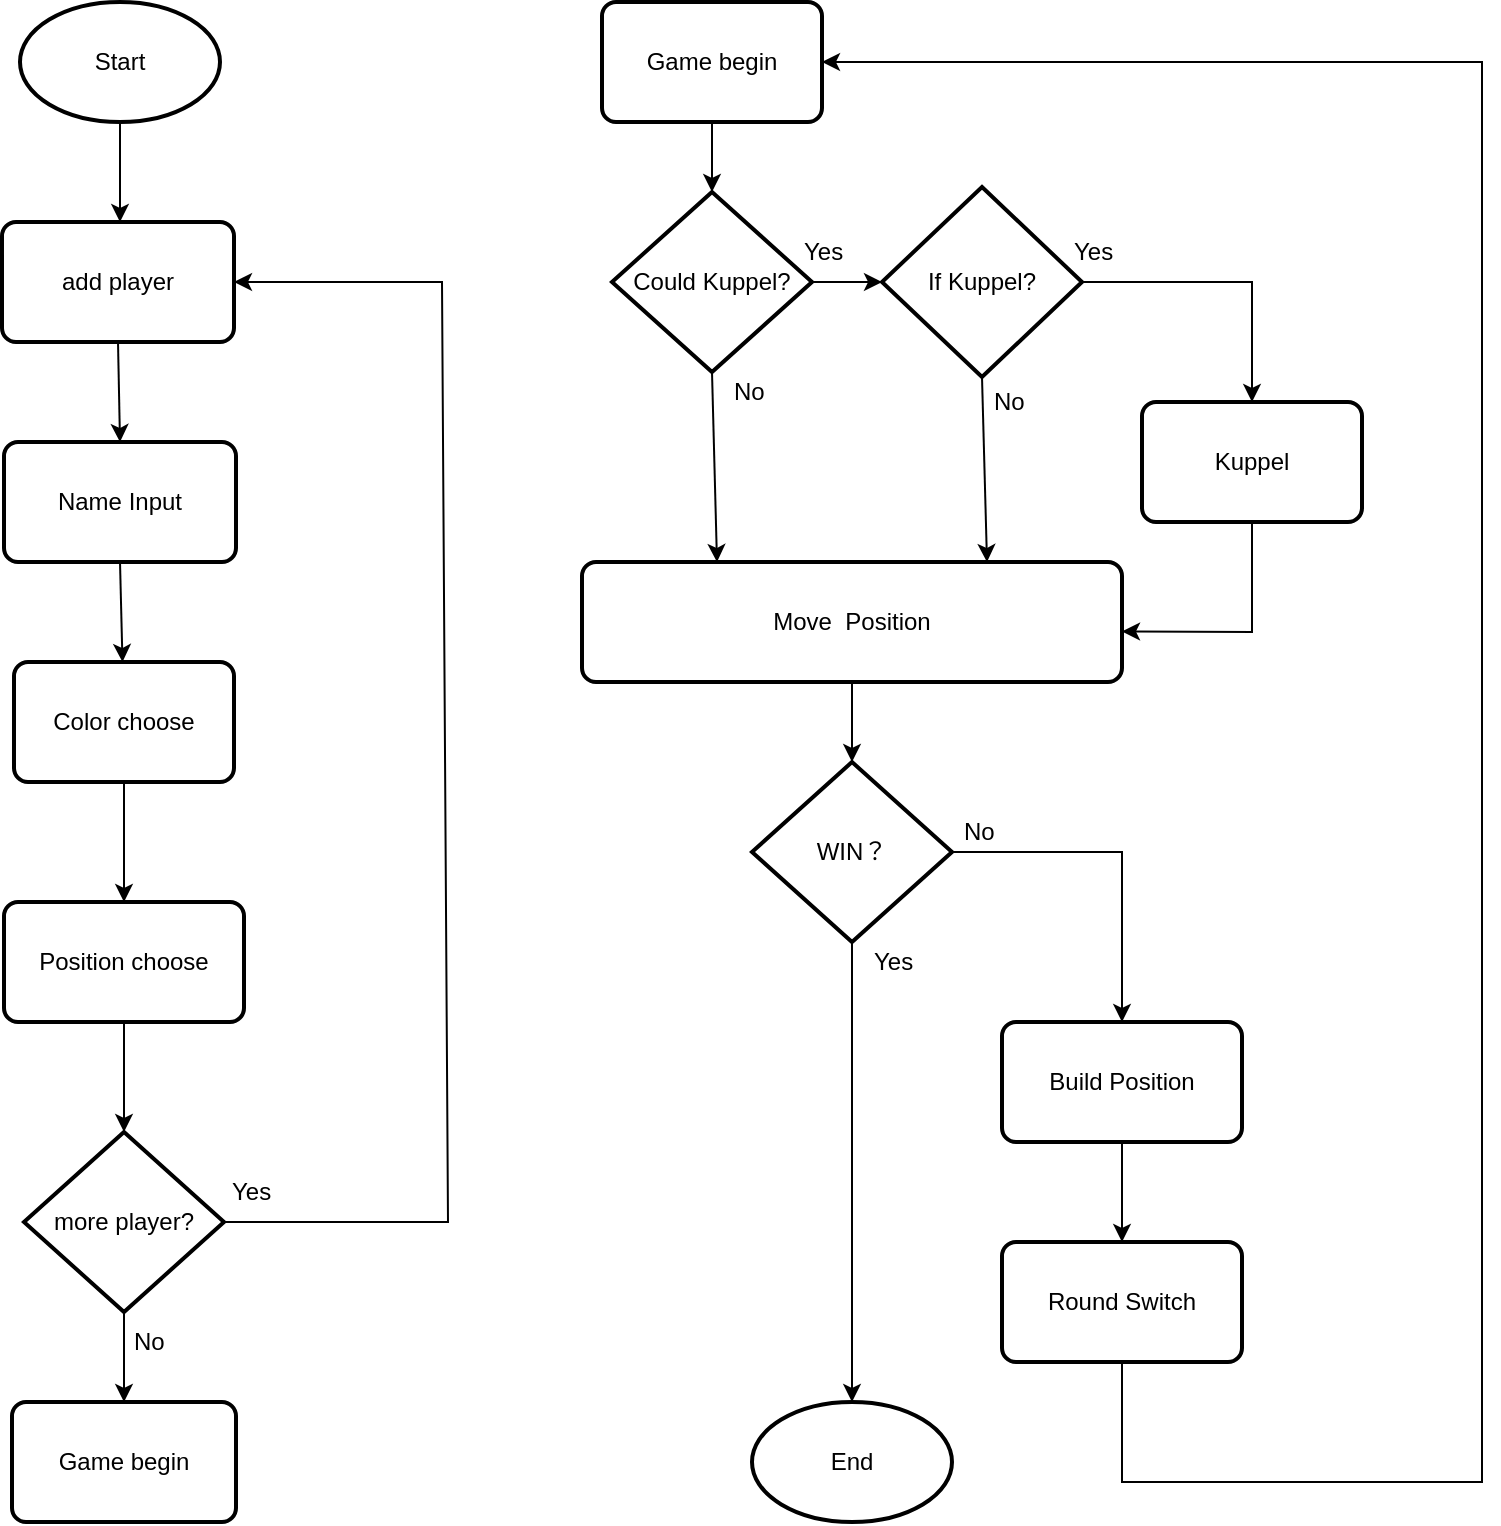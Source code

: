 <mxfile version="21.3.0" type="device">
  <diagram name="第 1 页" id="CuJCkMHVcypl9i5bxJtM">
    <mxGraphModel dx="1593" dy="787" grid="1" gridSize="10" guides="1" tooltips="1" connect="1" arrows="1" fold="1" page="1" pageScale="1" pageWidth="827" pageHeight="1169" math="0" shadow="0">
      <root>
        <mxCell id="0" />
        <mxCell id="1" parent="0" />
        <mxCell id="KW4fXr90oI_FPSO1z6JW-1" value="Start" style="strokeWidth=2;html=1;shape=mxgraph.flowchart.start_1;whiteSpace=wrap;" parent="1" vertex="1">
          <mxGeometry x="49" y="20" width="100" height="60" as="geometry" />
        </mxCell>
        <mxCell id="KW4fXr90oI_FPSO1z6JW-3" value="" style="endArrow=classic;html=1;rounded=0;exitX=0.5;exitY=1;exitDx=0;exitDy=0;exitPerimeter=0;" parent="1" source="KW4fXr90oI_FPSO1z6JW-1" edge="1">
          <mxGeometry width="50" height="50" relative="1" as="geometry">
            <mxPoint x="119" y="340" as="sourcePoint" />
            <mxPoint x="99" y="130" as="targetPoint" />
          </mxGeometry>
        </mxCell>
        <mxCell id="KW4fXr90oI_FPSO1z6JW-4" value="add player" style="rounded=1;whiteSpace=wrap;html=1;absoluteArcSize=1;arcSize=14;strokeWidth=2;" parent="1" vertex="1">
          <mxGeometry x="40" y="130" width="116" height="60" as="geometry" />
        </mxCell>
        <mxCell id="KW4fXr90oI_FPSO1z6JW-5" value="" style="endArrow=classic;html=1;rounded=0;exitX=0.5;exitY=1;exitDx=0;exitDy=0;entryX=0.5;entryY=0;entryDx=0;entryDy=0;" parent="1" source="KW4fXr90oI_FPSO1z6JW-4" target="KW4fXr90oI_FPSO1z6JW-6" edge="1">
          <mxGeometry width="50" height="50" relative="1" as="geometry">
            <mxPoint x="119" y="340" as="sourcePoint" />
            <mxPoint x="101" y="240" as="targetPoint" />
          </mxGeometry>
        </mxCell>
        <mxCell id="KW4fXr90oI_FPSO1z6JW-6" value="Name Input" style="rounded=1;whiteSpace=wrap;html=1;absoluteArcSize=1;arcSize=14;strokeWidth=2;" parent="1" vertex="1">
          <mxGeometry x="41" y="240" width="116" height="60" as="geometry" />
        </mxCell>
        <mxCell id="KW4fXr90oI_FPSO1z6JW-7" value="" style="endArrow=classic;html=1;rounded=0;exitX=0.5;exitY=1;exitDx=0;exitDy=0;" parent="1" source="KW4fXr90oI_FPSO1z6JW-8" edge="1">
          <mxGeometry width="50" height="50" relative="1" as="geometry">
            <mxPoint x="109" y="350" as="sourcePoint" />
            <mxPoint x="101" y="350" as="targetPoint" />
          </mxGeometry>
        </mxCell>
        <mxCell id="KW4fXr90oI_FPSO1z6JW-9" value="" style="endArrow=classic;html=1;rounded=0;exitX=0.5;exitY=1;exitDx=0;exitDy=0;" parent="1" source="KW4fXr90oI_FPSO1z6JW-6" target="KW4fXr90oI_FPSO1z6JW-8" edge="1">
          <mxGeometry width="50" height="50" relative="1" as="geometry">
            <mxPoint x="101" y="300" as="sourcePoint" />
            <mxPoint x="101" y="350" as="targetPoint" />
          </mxGeometry>
        </mxCell>
        <mxCell id="KW4fXr90oI_FPSO1z6JW-8" value="Color choose" style="rounded=1;whiteSpace=wrap;html=1;absoluteArcSize=1;arcSize=14;strokeWidth=2;" parent="1" vertex="1">
          <mxGeometry x="46" y="350" width="110" height="60" as="geometry" />
        </mxCell>
        <mxCell id="KW4fXr90oI_FPSO1z6JW-10" value="more player?" style="strokeWidth=2;html=1;shape=mxgraph.flowchart.decision;whiteSpace=wrap;" parent="1" vertex="1">
          <mxGeometry x="51" y="585" width="100" height="90" as="geometry" />
        </mxCell>
        <mxCell id="KW4fXr90oI_FPSO1z6JW-12" value="" style="endArrow=classic;html=1;rounded=0;exitX=0.5;exitY=1;exitDx=0;exitDy=0;entryX=0.5;entryY=0;entryDx=0;entryDy=0;" parent="1" source="KW4fXr90oI_FPSO1z6JW-8" target="KW4fXr90oI_FPSO1z6JW-15" edge="1">
          <mxGeometry width="50" height="50" relative="1" as="geometry">
            <mxPoint x="119" y="440" as="sourcePoint" />
            <mxPoint x="-7" y="490" as="targetPoint" />
          </mxGeometry>
        </mxCell>
        <mxCell id="KW4fXr90oI_FPSO1z6JW-13" value="" style="endArrow=classic;html=1;rounded=0;exitX=1;exitY=0.5;exitDx=0;exitDy=0;exitPerimeter=0;entryX=1;entryY=0.5;entryDx=0;entryDy=0;" parent="1" source="KW4fXr90oI_FPSO1z6JW-10" target="KW4fXr90oI_FPSO1z6JW-4" edge="1">
          <mxGeometry width="50" height="50" relative="1" as="geometry">
            <mxPoint x="119" y="440" as="sourcePoint" />
            <mxPoint x="269" y="150" as="targetPoint" />
            <Array as="points">
              <mxPoint x="263" y="630" />
              <mxPoint x="260" y="160" />
            </Array>
          </mxGeometry>
        </mxCell>
        <mxCell id="KW4fXr90oI_FPSO1z6JW-15" value="Position choose" style="rounded=1;whiteSpace=wrap;html=1;absoluteArcSize=1;arcSize=14;strokeWidth=2;" parent="1" vertex="1">
          <mxGeometry x="41" y="470" width="120" height="60" as="geometry" />
        </mxCell>
        <mxCell id="KW4fXr90oI_FPSO1z6JW-18" value="" style="endArrow=classic;html=1;rounded=0;exitX=0.5;exitY=1;exitDx=0;exitDy=0;entryX=0.5;entryY=0;entryDx=0;entryDy=0;entryPerimeter=0;" parent="1" source="KW4fXr90oI_FPSO1z6JW-15" target="KW4fXr90oI_FPSO1z6JW-10" edge="1">
          <mxGeometry width="50" height="50" relative="1" as="geometry">
            <mxPoint x="103" y="540" as="sourcePoint" />
            <mxPoint x="143" y="510" as="targetPoint" />
          </mxGeometry>
        </mxCell>
        <mxCell id="KW4fXr90oI_FPSO1z6JW-19" value="" style="endArrow=classic;html=1;rounded=0;exitX=0.5;exitY=1;exitDx=0;exitDy=0;exitPerimeter=0;entryX=0.5;entryY=0;entryDx=0;entryDy=0;" parent="1" source="KW4fXr90oI_FPSO1z6JW-10" target="KW4fXr90oI_FPSO1z6JW-20" edge="1">
          <mxGeometry width="50" height="50" relative="1" as="geometry">
            <mxPoint x="93" y="760" as="sourcePoint" />
            <mxPoint x="103" y="720" as="targetPoint" />
          </mxGeometry>
        </mxCell>
        <mxCell id="KW4fXr90oI_FPSO1z6JW-20" value="Game begin" style="rounded=1;whiteSpace=wrap;html=1;absoluteArcSize=1;arcSize=14;strokeWidth=2;" parent="1" vertex="1">
          <mxGeometry x="45" y="720" width="112" height="60" as="geometry" />
        </mxCell>
        <mxCell id="KW4fXr90oI_FPSO1z6JW-23" value="Game begin" style="rounded=1;whiteSpace=wrap;html=1;absoluteArcSize=1;arcSize=14;strokeWidth=2;" parent="1" vertex="1">
          <mxGeometry x="340" y="20" width="110" height="60" as="geometry" />
        </mxCell>
        <mxCell id="KW4fXr90oI_FPSO1z6JW-24" value="Could Kuppel?" style="strokeWidth=2;html=1;shape=mxgraph.flowchart.decision;whiteSpace=wrap;" parent="1" vertex="1">
          <mxGeometry x="345" y="115" width="100" height="90" as="geometry" />
        </mxCell>
        <mxCell id="KW4fXr90oI_FPSO1z6JW-25" value="" style="endArrow=classic;html=1;rounded=0;exitX=0.5;exitY=1;exitDx=0;exitDy=0;" parent="1" source="KW4fXr90oI_FPSO1z6JW-23" target="KW4fXr90oI_FPSO1z6JW-24" edge="1">
          <mxGeometry width="50" height="50" relative="1" as="geometry">
            <mxPoint x="240" y="150" as="sourcePoint" />
            <mxPoint x="290" y="100" as="targetPoint" />
          </mxGeometry>
        </mxCell>
        <mxCell id="KW4fXr90oI_FPSO1z6JW-26" style="edgeStyle=orthogonalEdgeStyle;rounded=0;orthogonalLoop=1;jettySize=auto;html=1;exitX=0.5;exitY=1;exitDx=0;exitDy=0;exitPerimeter=0;" parent="1" source="KW4fXr90oI_FPSO1z6JW-24" target="KW4fXr90oI_FPSO1z6JW-24" edge="1">
          <mxGeometry relative="1" as="geometry" />
        </mxCell>
        <mxCell id="KW4fXr90oI_FPSO1z6JW-27" value="" style="endArrow=classic;html=1;rounded=0;exitX=0.5;exitY=1;exitDx=0;exitDy=0;exitPerimeter=0;entryX=0.25;entryY=0;entryDx=0;entryDy=0;" parent="1" source="KW4fXr90oI_FPSO1z6JW-24" target="KW4fXr90oI_FPSO1z6JW-28" edge="1">
          <mxGeometry width="50" height="50" relative="1" as="geometry">
            <mxPoint x="340" y="340" as="sourcePoint" />
            <mxPoint x="395" y="250" as="targetPoint" />
          </mxGeometry>
        </mxCell>
        <mxCell id="KW4fXr90oI_FPSO1z6JW-28" value="Move&amp;nbsp; Position" style="rounded=1;whiteSpace=wrap;html=1;absoluteArcSize=1;arcSize=14;strokeWidth=2;" parent="1" vertex="1">
          <mxGeometry x="330" y="300" width="270" height="60" as="geometry" />
        </mxCell>
        <mxCell id="KW4fXr90oI_FPSO1z6JW-29" value="If Kuppel?" style="strokeWidth=2;html=1;shape=mxgraph.flowchart.decision;whiteSpace=wrap;" parent="1" vertex="1">
          <mxGeometry x="480" y="112.5" width="100" height="95" as="geometry" />
        </mxCell>
        <mxCell id="KW4fXr90oI_FPSO1z6JW-30" value="" style="endArrow=classic;html=1;rounded=0;exitX=1;exitY=0.5;exitDx=0;exitDy=0;exitPerimeter=0;entryX=0;entryY=0.5;entryDx=0;entryDy=0;entryPerimeter=0;" parent="1" source="KW4fXr90oI_FPSO1z6JW-24" target="KW4fXr90oI_FPSO1z6JW-29" edge="1">
          <mxGeometry width="50" height="50" relative="1" as="geometry">
            <mxPoint x="340" y="340" as="sourcePoint" />
            <mxPoint x="390" y="290" as="targetPoint" />
          </mxGeometry>
        </mxCell>
        <mxCell id="KW4fXr90oI_FPSO1z6JW-31" value="Kuppel" style="rounded=1;whiteSpace=wrap;html=1;absoluteArcSize=1;arcSize=14;strokeWidth=2;" parent="1" vertex="1">
          <mxGeometry x="610" y="220" width="110" height="60" as="geometry" />
        </mxCell>
        <mxCell id="KW4fXr90oI_FPSO1z6JW-32" value="" style="endArrow=classic;html=1;rounded=0;exitX=1;exitY=0.5;exitDx=0;exitDy=0;exitPerimeter=0;entryX=0.5;entryY=0;entryDx=0;entryDy=0;" parent="1" source="KW4fXr90oI_FPSO1z6JW-29" target="KW4fXr90oI_FPSO1z6JW-31" edge="1">
          <mxGeometry width="50" height="50" relative="1" as="geometry">
            <mxPoint x="340" y="270" as="sourcePoint" />
            <mxPoint x="390" y="220" as="targetPoint" />
            <Array as="points">
              <mxPoint x="665" y="160" />
            </Array>
          </mxGeometry>
        </mxCell>
        <mxCell id="KW4fXr90oI_FPSO1z6JW-33" value="" style="endArrow=classic;html=1;rounded=0;exitX=0.5;exitY=1;exitDx=0;exitDy=0;entryX=1;entryY=0.579;entryDx=0;entryDy=0;entryPerimeter=0;" parent="1" source="KW4fXr90oI_FPSO1z6JW-31" target="KW4fXr90oI_FPSO1z6JW-28" edge="1">
          <mxGeometry width="50" height="50" relative="1" as="geometry">
            <mxPoint x="540" y="340" as="sourcePoint" />
            <mxPoint x="560" y="350" as="targetPoint" />
            <Array as="points">
              <mxPoint x="665" y="335" />
            </Array>
          </mxGeometry>
        </mxCell>
        <mxCell id="KW4fXr90oI_FPSO1z6JW-34" value="WIN？" style="strokeWidth=2;html=1;shape=mxgraph.flowchart.decision;whiteSpace=wrap;" parent="1" vertex="1">
          <mxGeometry x="415" y="400" width="100" height="90" as="geometry" />
        </mxCell>
        <mxCell id="KW4fXr90oI_FPSO1z6JW-35" value="" style="endArrow=classic;html=1;rounded=0;exitX=0.5;exitY=1;exitDx=0;exitDy=0;entryX=0.5;entryY=0;entryDx=0;entryDy=0;entryPerimeter=0;" parent="1" source="KW4fXr90oI_FPSO1z6JW-28" target="KW4fXr90oI_FPSO1z6JW-34" edge="1">
          <mxGeometry width="50" height="50" relative="1" as="geometry">
            <mxPoint x="340" y="410" as="sourcePoint" />
            <mxPoint x="390" y="360" as="targetPoint" />
          </mxGeometry>
        </mxCell>
        <mxCell id="KW4fXr90oI_FPSO1z6JW-40" value="" style="endArrow=classic;html=1;rounded=0;exitX=0.5;exitY=1;exitDx=0;exitDy=0;exitPerimeter=0;entryX=0.75;entryY=0;entryDx=0;entryDy=0;" parent="1" source="KW4fXr90oI_FPSO1z6JW-29" target="KW4fXr90oI_FPSO1z6JW-28" edge="1">
          <mxGeometry width="50" height="50" relative="1" as="geometry">
            <mxPoint x="340" y="270" as="sourcePoint" />
            <mxPoint x="390" y="220" as="targetPoint" />
          </mxGeometry>
        </mxCell>
        <mxCell id="KW4fXr90oI_FPSO1z6JW-42" value="Build Position" style="rounded=1;whiteSpace=wrap;html=1;absoluteArcSize=1;arcSize=14;strokeWidth=2;" parent="1" vertex="1">
          <mxGeometry x="540" y="530" width="120" height="60" as="geometry" />
        </mxCell>
        <mxCell id="KW4fXr90oI_FPSO1z6JW-43" value="" style="endArrow=classic;html=1;rounded=0;exitX=1;exitY=0.5;exitDx=0;exitDy=0;exitPerimeter=0;entryX=0.5;entryY=0;entryDx=0;entryDy=0;" parent="1" source="KW4fXr90oI_FPSO1z6JW-34" target="KW4fXr90oI_FPSO1z6JW-42" edge="1">
          <mxGeometry width="50" height="50" relative="1" as="geometry">
            <mxPoint x="340" y="410" as="sourcePoint" />
            <mxPoint x="390" y="360" as="targetPoint" />
            <Array as="points">
              <mxPoint x="600" y="445" />
            </Array>
          </mxGeometry>
        </mxCell>
        <mxCell id="KW4fXr90oI_FPSO1z6JW-44" value="Round Switch" style="rounded=1;whiteSpace=wrap;html=1;absoluteArcSize=1;arcSize=14;strokeWidth=2;" parent="1" vertex="1">
          <mxGeometry x="540" y="640" width="120" height="60" as="geometry" />
        </mxCell>
        <mxCell id="KW4fXr90oI_FPSO1z6JW-46" value="" style="endArrow=classic;html=1;rounded=0;exitX=0.5;exitY=1;exitDx=0;exitDy=0;entryX=0.5;entryY=0;entryDx=0;entryDy=0;" parent="1" source="KW4fXr90oI_FPSO1z6JW-42" target="KW4fXr90oI_FPSO1z6JW-44" edge="1">
          <mxGeometry width="50" height="50" relative="1" as="geometry">
            <mxPoint x="340" y="540" as="sourcePoint" />
            <mxPoint x="390" y="490" as="targetPoint" />
          </mxGeometry>
        </mxCell>
        <mxCell id="KW4fXr90oI_FPSO1z6JW-47" value="End" style="strokeWidth=2;html=1;shape=mxgraph.flowchart.start_1;whiteSpace=wrap;" parent="1" vertex="1">
          <mxGeometry x="415" y="720" width="100" height="60" as="geometry" />
        </mxCell>
        <mxCell id="KW4fXr90oI_FPSO1z6JW-48" value="" style="endArrow=classic;html=1;rounded=0;exitX=0.5;exitY=1;exitDx=0;exitDy=0;exitPerimeter=0;entryX=0.5;entryY=0;entryDx=0;entryDy=0;entryPerimeter=0;" parent="1" source="KW4fXr90oI_FPSO1z6JW-34" target="KW4fXr90oI_FPSO1z6JW-47" edge="1">
          <mxGeometry width="50" height="50" relative="1" as="geometry">
            <mxPoint x="340" y="480" as="sourcePoint" />
            <mxPoint x="390" y="430" as="targetPoint" />
          </mxGeometry>
        </mxCell>
        <mxCell id="KW4fXr90oI_FPSO1z6JW-49" value="" style="endArrow=classic;html=1;rounded=0;exitX=0.5;exitY=1;exitDx=0;exitDy=0;entryX=1;entryY=0.5;entryDx=0;entryDy=0;" parent="1" source="KW4fXr90oI_FPSO1z6JW-44" target="KW4fXr90oI_FPSO1z6JW-23" edge="1">
          <mxGeometry width="50" height="50" relative="1" as="geometry">
            <mxPoint x="340" y="540" as="sourcePoint" />
            <mxPoint x="650" y="40" as="targetPoint" />
            <Array as="points">
              <mxPoint x="600" y="760" />
              <mxPoint x="780" y="760" />
              <mxPoint x="780" y="50" />
            </Array>
          </mxGeometry>
        </mxCell>
        <mxCell id="KW4fXr90oI_FPSO1z6JW-50" value="Yes" style="text;strokeColor=none;fillColor=none;align=left;verticalAlign=middle;spacingLeft=4;spacingRight=4;overflow=hidden;points=[[0,0.5],[1,0.5]];portConstraint=eastwest;rotatable=0;whiteSpace=wrap;html=1;" parent="1" vertex="1">
          <mxGeometry x="149" y="600" width="80" height="30" as="geometry" />
        </mxCell>
        <mxCell id="KW4fXr90oI_FPSO1z6JW-51" value="No" style="text;strokeColor=none;fillColor=none;align=left;verticalAlign=middle;spacingLeft=4;spacingRight=4;overflow=hidden;points=[[0,0.5],[1,0.5]];portConstraint=eastwest;rotatable=0;whiteSpace=wrap;html=1;" parent="1" vertex="1">
          <mxGeometry x="100" y="675" width="80" height="30" as="geometry" />
        </mxCell>
        <mxCell id="KW4fXr90oI_FPSO1z6JW-52" value="Yes" style="text;strokeColor=none;fillColor=none;align=left;verticalAlign=middle;spacingLeft=4;spacingRight=4;overflow=hidden;points=[[0,0.5],[1,0.5]];portConstraint=eastwest;rotatable=0;whiteSpace=wrap;html=1;" parent="1" vertex="1">
          <mxGeometry x="435" y="130" width="80" height="30" as="geometry" />
        </mxCell>
        <mxCell id="KW4fXr90oI_FPSO1z6JW-53" value="No" style="text;strokeColor=none;fillColor=none;align=left;verticalAlign=middle;spacingLeft=4;spacingRight=4;overflow=hidden;points=[[0,0.5],[1,0.5]];portConstraint=eastwest;rotatable=0;whiteSpace=wrap;html=1;" parent="1" vertex="1">
          <mxGeometry x="400" y="200" width="80" height="30" as="geometry" />
        </mxCell>
        <mxCell id="KW4fXr90oI_FPSO1z6JW-54" value="Yes" style="text;strokeColor=none;fillColor=none;align=left;verticalAlign=middle;spacingLeft=4;spacingRight=4;overflow=hidden;points=[[0,0.5],[1,0.5]];portConstraint=eastwest;rotatable=0;whiteSpace=wrap;html=1;" parent="1" vertex="1">
          <mxGeometry x="570" y="130" width="80" height="30" as="geometry" />
        </mxCell>
        <mxCell id="KW4fXr90oI_FPSO1z6JW-55" value="No" style="text;strokeColor=none;fillColor=none;align=left;verticalAlign=middle;spacingLeft=4;spacingRight=4;overflow=hidden;points=[[0,0.5],[1,0.5]];portConstraint=eastwest;rotatable=0;whiteSpace=wrap;html=1;" parent="1" vertex="1">
          <mxGeometry x="530" y="205" width="80" height="30" as="geometry" />
        </mxCell>
        <mxCell id="KW4fXr90oI_FPSO1z6JW-56" value="Yes" style="text;strokeColor=none;fillColor=none;align=left;verticalAlign=middle;spacingLeft=4;spacingRight=4;overflow=hidden;points=[[0,0.5],[1,0.5]];portConstraint=eastwest;rotatable=0;whiteSpace=wrap;html=1;" parent="1" vertex="1">
          <mxGeometry x="470" y="485" width="80" height="30" as="geometry" />
        </mxCell>
        <mxCell id="KW4fXr90oI_FPSO1z6JW-57" value="No" style="text;strokeColor=none;fillColor=none;align=left;verticalAlign=middle;spacingLeft=4;spacingRight=4;overflow=hidden;points=[[0,0.5],[1,0.5]];portConstraint=eastwest;rotatable=0;whiteSpace=wrap;html=1;" parent="1" vertex="1">
          <mxGeometry x="515" y="420" width="80" height="30" as="geometry" />
        </mxCell>
      </root>
    </mxGraphModel>
  </diagram>
</mxfile>
